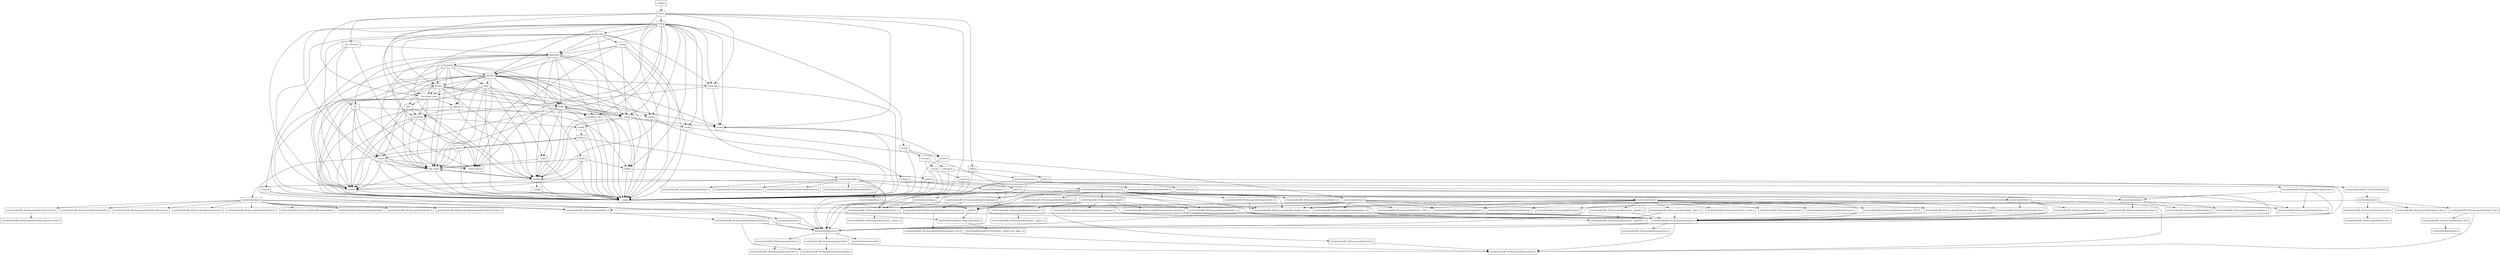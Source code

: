 digraph "dependencies" {
  header_0 [ shape="box", label="\<stdin\>" ];
  header_1 [ shape="box", label="bitset" ];
  header_100 [ shape="box", label="/usr/include/stdint.h" ];
  header_101 [ shape="box", label="/usr/include/x86_64-linux-gnu/bits/stdint-uintn.h" ];
  header_102 [ shape="box", label="memory" ];
  header_103 [ shape="box", label="typeinfo" ];
  header_104 [ shape="box", label="exception" ];
  header_105 [ shape="box", label="new" ];
  header_106 [ shape="box", label="iterator" ];
  header_107 [ shape="box", label="__functional_base" ];
  header_108 [ shape="box", label="tuple" ];
  header_109 [ shape="box", label="stdexcept" ];
  header_11 [ shape="box", label="__bit_reference" ];
  header_110 [ shape="box", label="cassert" ];
  header_111 [ shape="box", label="/usr/include/assert.h" ];
  header_112 [ shape="box", label="atomic" ];
  header_113 [ shape="box", label="functional" ];
  header_114 [ shape="box", label="climits" ];
  header_115 [ shape="box", label="limits.h" ];
  header_116 [ shape="box", label="/usr/local/lib/clang/10.0.0/include/limits.h" ];
  header_117 [ shape="box", label="/usr/include/limits.h" ];
  header_118 [ shape="box", label="/usr/include/x86_64-linux-gnu/bits/posix1_lim.h" ];
  header_119 [ shape="box", label="/usr/include/x86_64-linux-gnu/bits/local_lim.h" ];
  header_12 [ shape="box", label="bit" ];
  header_120 [ shape="box", label="/usr/include/linux/limits.h" ];
  header_121 [ shape="box", label="/usr/include/x86_64-linux-gnu/bits/posix2_lim.h" ];
  header_122 [ shape="box", label="/usr/include/x86_64-linux-gnu/bits/xopen_lim.h" ];
  header_123 [ shape="box", label="/usr/include/x86_64-linux-gnu/bits/uio_lim.h" ];
  header_124 [ shape="box", label="string" ];
  header_125 [ shape="box", label="string_view" ];
  header_126 [ shape="box", label="__string" ];
  header_127 [ shape="box", label="cwchar" ];
  header_128 [ shape="box", label="cwctype" ];
  header_129 [ shape="box", label="cctype" ];
  header_13 [ shape="box", label="limits" ];
  header_130 [ shape="box", label="ctype.h" ];
  header_131 [ shape="box", label="/usr/include/ctype.h" ];
  header_132 [ shape="box", label="wctype.h" ];
  header_133 [ shape="box", label="/usr/include/wctype.h" ];
  header_134 [ shape="box", label="/usr/include/x86_64-linux-gnu/bits/wctype-wchar.h" ];
  header_14 [ shape="box", label="type_traits" ];
  header_15 [ shape="box", label="cstddef" ];
  header_16 [ shape="box", label="version" ];
  header_17 [ shape="box", label="/usr/local/lib/clang/10.0.0/include/stddef.h" ];
  header_18 [ shape="box", label="/usr/local/lib/clang/10.0.0/include/__stddef_max_align_t.h" ];
  header_19 [ shape="box", label="__nullptr" ];
  header_2 [ shape="box", label="__config" ];
  header_20 [ shape="box", label="__undef_macros" ];
  header_21 [ shape="box", label="__debug" ];
  header_22 [ shape="box", label="iosfwd" ];
  header_23 [ shape="box", label="wchar.h" ];
  header_24 [ shape="box", label="/usr/include/wchar.h" ];
  header_25 [ shape="box", label="/usr/include/x86_64-linux-gnu/bits/libc-header-start.h" ];
  header_26 [ shape="box", label="/usr/include/x86_64-linux-gnu/bits/floatn.h" ];
  header_27 [ shape="box", label="/usr/include/x86_64-linux-gnu/bits/floatn-common.h" ];
  header_28 [ shape="box", label="stddef.h" ];
  header_29 [ shape="box", label="/usr/local/lib/clang/10.0.0/include/stdarg.h" ];
  header_3 [ shape="box", label="/usr/include/features.h" ];
  header_30 [ shape="box", label="/usr/include/x86_64-linux-gnu/bits/wchar.h" ];
  header_31 [ shape="box", label="/usr/include/x86_64-linux-gnu/bits/types/wint_t.h" ];
  header_32 [ shape="box", label="/usr/include/x86_64-linux-gnu/bits/types/mbstate_t.h" ];
  header_33 [ shape="box", label="/usr/include/x86_64-linux-gnu/bits/types/__mbstate_t.h" ];
  header_34 [ shape="box", label="/usr/include/x86_64-linux-gnu/bits/types/__FILE.h" ];
  header_35 [ shape="box", label="/usr/include/x86_64-linux-gnu/bits/types/FILE.h" ];
  header_36 [ shape="box", label="/usr/include/x86_64-linux-gnu/bits/types/locale_t.h" ];
  header_37 [ shape="box", label="/usr/include/x86_64-linux-gnu/bits/types/__locale_t.h" ];
  header_38 [ shape="box", label="cstdlib" ];
  header_39 [ shape="box", label="stdlib.h" ];
  header_4 [ shape="box", label="/usr/include/stdc-predef.h" ];
  header_40 [ shape="box", label="/usr/include/stdlib.h" ];
  header_41 [ shape="box", label="/usr/include/x86_64-linux-gnu/bits/waitflags.h" ];
  header_42 [ shape="box", label="/usr/include/x86_64-linux-gnu/bits/waitstatus.h" ];
  header_43 [ shape="box", label="/usr/include/x86_64-linux-gnu/sys/types.h" ];
  header_44 [ shape="box", label="/usr/include/x86_64-linux-gnu/bits/types.h" ];
  header_45 [ shape="box", label="/usr/include/x86_64-linux-gnu/bits/typesizes.h" ];
  header_46 [ shape="box", label="/usr/include/x86_64-linux-gnu/bits/types/clock_t.h" ];
  header_47 [ shape="box", label="/usr/include/x86_64-linux-gnu/bits/types/clockid_t.h" ];
  header_48 [ shape="box", label="/usr/include/x86_64-linux-gnu/bits/types/time_t.h" ];
  header_49 [ shape="box", label="/usr/include/x86_64-linux-gnu/bits/types/timer_t.h" ];
  header_5 [ shape="box", label="/usr/include/x86_64-linux-gnu/sys/cdefs.h" ];
  header_50 [ shape="box", label="/usr/include/x86_64-linux-gnu/bits/stdint-intn.h" ];
  header_51 [ shape="box", label="/usr/include/endian.h" ];
  header_52 [ shape="box", label="/usr/include/x86_64-linux-gnu/bits/endian.h" ];
  header_53 [ shape="box", label="/usr/include/x86_64-linux-gnu/bits/byteswap.h" ];
  header_54 [ shape="box", label="/usr/include/x86_64-linux-gnu/bits/uintn-identity.h" ];
  header_55 [ shape="box", label="/usr/include/x86_64-linux-gnu/sys/select.h" ];
  header_56 [ shape="box", label="/usr/include/x86_64-linux-gnu/bits/select.h" ];
  header_57 [ shape="box", label="/usr/include/x86_64-linux-gnu/bits/types/sigset_t.h" ];
  header_58 [ shape="box", label="/usr/include/x86_64-linux-gnu/bits/types/__sigset_t.h" ];
  header_59 [ shape="box", label="/usr/include/x86_64-linux-gnu/bits/types/struct_timeval.h" ];
  header_6 [ shape="box", label="/usr/include/x86_64-linux-gnu/bits/wordsize.h" ];
  header_60 [ shape="box", label="/usr/include/x86_64-linux-gnu/bits/types/struct_timespec.h" ];
  header_61 [ shape="box", label="/usr/include/x86_64-linux-gnu/bits/pthreadtypes.h" ];
  header_62 [ shape="box", label="/usr/include/x86_64-linux-gnu/bits/thread-shared-types.h" ];
  header_63 [ shape="box", label="/usr/include/x86_64-linux-gnu/bits/pthreadtypes-arch.h" ];
  header_64 [ shape="box", label="/usr/include/alloca.h" ];
  header_65 [ shape="box", label="/usr/include/x86_64-linux-gnu/bits/stdlib-bsearch.h" ];
  header_66 [ shape="box", label="/usr/include/x86_64-linux-gnu/bits/stdlib-float.h" ];
  header_67 [ shape="box", label="math.h" ];
  header_68 [ shape="box", label="/usr/include/math.h" ];
  header_69 [ shape="box", label="/usr/include/x86_64-linux-gnu/bits/math-vector.h" ];
  header_7 [ shape="box", label="/usr/include/x86_64-linux-gnu/bits/long-double.h" ];
  header_70 [ shape="box", label="/usr/include/x86_64-linux-gnu/bits/libm-simd-decl-stubs.h" ];
  header_71 [ shape="box", label="/usr/include/x86_64-linux-gnu/bits/flt-eval-method.h" ];
  header_72 [ shape="box", label="/usr/include/x86_64-linux-gnu/bits/fp-logb.h" ];
  header_73 [ shape="box", label="/usr/include/x86_64-linux-gnu/bits/fp-fast.h" ];
  header_74 [ shape="box", label="/usr/include/x86_64-linux-gnu/bits/mathcalls-helper-functions.h" ];
  header_75 [ shape="box", label="/usr/include/x86_64-linux-gnu/bits/mathcalls.h" ];
  header_76 [ shape="box", label="/usr/include/x86_64-linux-gnu/bits/mathcalls-narrow.h" ];
  header_77 [ shape="box", label="/usr/include/x86_64-linux-gnu/bits/iscanonical.h" ];
  header_78 [ shape="box", label="/usr/include/x86_64-linux-gnu/bits/mathinline.h" ];
  header_79 [ shape="box", label="cstdio" ];
  header_8 [ shape="box", label="/usr/include/x86_64-linux-gnu/gnu/stubs.h" ];
  header_80 [ shape="box", label="stdio.h" ];
  header_81 [ shape="box", label="/usr/include/stdio.h" ];
  header_82 [ shape="box", label="/usr/include/x86_64-linux-gnu/bits/types/__fpos_t.h" ];
  header_83 [ shape="box", label="/usr/include/x86_64-linux-gnu/bits/types/__fpos64_t.h" ];
  header_84 [ shape="box", label="/usr/include/x86_64-linux-gnu/bits/types/struct_FILE.h" ];
  header_85 [ shape="box", label="/usr/include/x86_64-linux-gnu/bits/types/cookie_io_functions_t.h" ];
  header_86 [ shape="box", label="/usr/include/x86_64-linux-gnu/bits/stdio_lim.h" ];
  header_87 [ shape="box", label="/usr/include/x86_64-linux-gnu/bits/sys_errlist.h" ];
  header_88 [ shape="box", label="/usr/include/x86_64-linux-gnu/bits/stdio.h" ];
  header_89 [ shape="box", label="algorithm" ];
  header_9 [ shape="box", label="/usr/include/x86_64-linux-gnu/gnu/stubs-64.h" ];
  header_90 [ shape="box", label="initializer_list" ];
  header_91 [ shape="box", label="cstring" ];
  header_92 [ shape="box", label="string.h" ];
  header_93 [ shape="box", label="/usr/include/string.h" ];
  header_94 [ shape="box", label="/usr/include/strings.h" ];
  header_95 [ shape="box", label="utility" ];
  header_96 [ shape="box", label="__tuple" ];
  header_97 [ shape="box", label="cstdint" ];
  header_98 [ shape="box", label="stdint.h" ];
  header_99 [ shape="box", label="/usr/local/lib/clang/10.0.0/include/stdint.h" ];
  header_118 -> header_6;
  header_118 -> header_119;
  header_119 -> header_120;
  header_61 -> header_62;
  header_60 -> header_44;
  header_63 -> header_6;
  header_62 -> header_63;
  header_64 -> header_3;
  header_64 -> header_28;
  header_67 -> header_14;
  header_67 -> header_68;
  header_67 -> header_13;
  header_67 -> header_2;
  header_67 -> header_39;
  header_69 -> header_70;
  header_68 -> header_44;
  header_68 -> header_25;
  header_68 -> header_26;
  header_68 -> header_72;
  header_68 -> header_73;
  header_68 -> header_71;
  header_68 -> header_76;
  header_68 -> header_77;
  header_68 -> header_74;
  header_68 -> header_75;
  header_68 -> header_69;
  header_68 -> header_78;
  header_114 -> header_115;
  header_114 -> header_2;
  header_115 -> header_116;
  header_115 -> header_2;
  header_116 -> header_117;
  header_117 -> header_25;
  header_117 -> header_121;
  header_117 -> header_118;
  header_117 -> header_122;
  header_79 -> header_80;
  header_79 -> header_2;
  header_112 -> header_14;
  header_112 -> header_15;
  header_112 -> header_16;
  header_112 -> header_97;
  header_112 -> header_2;
  header_113 -> header_14;
  header_113 -> header_16;
  header_113 -> header_2;
  header_113 -> header_108;
  header_113 -> header_95;
  header_113 -> header_104;
  header_113 -> header_107;
  header_113 -> header_103;
  header_113 -> header_102;
  header_110 -> header_2;
  header_110 -> header_111;
  header_111 -> header_3;
  header_47 -> header_44;
  header_46 -> header_44;
  header_44 -> header_6;
  header_44 -> header_45;
  header_44 -> header_3;
  header_43 -> header_61;
  header_43 -> header_28;
  header_43 -> header_50;
  header_43 -> header_51;
  header_43 -> header_55;
  header_43 -> header_47;
  header_43 -> header_46;
  header_43 -> header_44;
  header_43 -> header_3;
  header_43 -> header_49;
  header_43 -> header_48;
  header_40 -> header_28;
  header_40 -> header_25;
  header_40 -> header_26;
  header_40 -> header_36;
  header_40 -> header_43;
  header_40 -> header_42;
  header_40 -> header_41;
  header_40 -> header_66;
  header_40 -> header_65;
  header_40 -> header_64;
  header_105 -> header_14;
  header_105 -> header_104;
  header_105 -> header_16;
  header_105 -> header_2;
  header_105 -> header_15;
  header_104 -> header_14;
  header_104 -> header_15;
  header_104 -> header_16;
  header_104 -> header_2;
  header_104 -> header_38;
  header_107 -> header_14;
  header_107 -> header_2;
  header_107 -> header_95;
  header_107 -> header_105;
  header_107 -> header_104;
  header_107 -> header_103;
  header_106 -> header_14;
  header_106 -> header_15;
  header_106 -> header_16;
  header_106 -> header_21;
  header_106 -> header_22;
  header_106 -> header_2;
  header_106 -> header_107;
  header_106 -> header_90;
  header_101 -> header_44;
  header_100 -> header_25;
  header_100 -> header_30;
  header_100 -> header_6;
  header_100 -> header_50;
  header_100 -> header_44;
  header_100 -> header_101;
  header_49 -> header_44;
  header_48 -> header_44;
  header_5 -> header_6;
  header_5 -> header_7;
  header_2 -> header_3;
  header_3 -> header_4;
  header_3 -> header_5;
  header_3 -> header_8;
  header_0 -> header_1;
  header_1 -> header_15;
  header_1 -> header_11;
  header_1 -> header_20;
  header_1 -> header_22;
  header_1 -> header_124;
  header_1 -> header_109;
  header_1 -> header_2;
  header_1 -> header_114;
  header_1 -> header_107;
  header_8 -> header_9;
  header_59 -> header_44;
  header_50 -> header_44;
  header_51 -> header_52;
  header_51 -> header_53;
  header_51 -> header_54;
  header_51 -> header_3;
  header_53 -> header_44;
  header_53 -> header_3;
  header_54 -> header_44;
  header_55 -> header_59;
  header_55 -> header_56;
  header_55 -> header_57;
  header_55 -> header_60;
  header_55 -> header_44;
  header_55 -> header_3;
  header_55 -> header_48;
  header_56 -> header_6;
  header_57 -> header_58;
  header_130 -> header_131;
  header_130 -> header_2;
  header_131 -> header_36;
  header_131 -> header_51;
  header_131 -> header_44;
  header_131 -> header_3;
  header_132 -> header_133;
  header_132 -> header_2;
  header_133 -> header_36;
  header_133 -> header_44;
  header_133 -> header_134;
  header_133 -> header_3;
  header_133 -> header_31;
  header_134 -> header_51;
  header_134 -> header_44;
  header_134 -> header_31;
  header_28 -> header_17;
  header_25 -> header_3;
  header_24 -> header_35;
  header_24 -> header_29;
  header_24 -> header_28;
  header_24 -> header_25;
  header_24 -> header_34;
  header_24 -> header_26;
  header_24 -> header_32;
  header_24 -> header_30;
  header_24 -> header_31;
  header_24 -> header_36;
  header_27 -> header_7;
  header_27 -> header_3;
  header_26 -> header_27;
  header_26 -> header_3;
  header_21 -> header_15;
  header_21 -> header_79;
  header_21 -> header_2;
  header_21 -> header_38;
  header_21 -> header_22;
  header_23 -> header_24;
  header_23 -> header_2;
  header_22 -> header_2;
  header_22 -> header_23;
  header_127 -> header_2;
  header_127 -> header_23;
  header_127 -> header_128;
  header_126 -> header_21;
  header_126 -> header_20;
  header_126 -> header_89;
  header_126 -> header_2;
  header_126 -> header_79;
  header_126 -> header_102;
  header_125 -> header_16;
  header_125 -> header_13;
  header_125 -> header_21;
  header_125 -> header_20;
  header_125 -> header_126;
  header_125 -> header_89;
  header_125 -> header_2;
  header_125 -> header_109;
  header_125 -> header_106;
  header_124 -> header_14;
  header_124 -> header_109;
  header_124 -> header_106;
  header_124 -> header_20;
  header_124 -> header_21;
  header_124 -> header_89;
  header_124 -> header_16;
  header_124 -> header_22;
  header_124 -> header_127;
  header_124 -> header_125;
  header_124 -> header_2;
  header_124 -> header_95;
  header_124 -> header_107;
  header_124 -> header_79;
  header_124 -> header_90;
  header_124 -> header_91;
  header_124 -> header_97;
  header_124 -> header_102;
  header_122 -> header_123;
  header_129 -> header_130;
  header_129 -> header_2;
  header_128 -> header_132;
  header_128 -> header_2;
  header_128 -> header_129;
  header_38 -> header_2;
  header_38 -> header_39;
  header_39 -> header_2;
  header_39 -> header_67;
  header_39 -> header_40;
  header_36 -> header_37;
  header_32 -> header_33;
  header_109 -> header_104;
  header_109 -> header_2;
  header_109 -> header_22;
  header_108 -> header_14;
  header_108 -> header_15;
  header_108 -> header_16;
  header_108 -> header_2;
  header_108 -> header_95;
  header_108 -> header_96;
  header_108 -> header_107;
  header_89 -> header_14;
  header_89 -> header_15;
  header_89 -> header_16;
  header_89 -> header_12;
  header_89 -> header_21;
  header_89 -> header_20;
  header_89 -> header_113;
  header_89 -> header_2;
  header_89 -> header_95;
  header_89 -> header_106;
  header_89 -> header_90;
  header_89 -> header_91;
  header_89 -> header_102;
  header_83 -> header_44;
  header_83 -> header_33;
  header_82 -> header_44;
  header_82 -> header_33;
  header_81 -> header_29;
  header_81 -> header_28;
  header_81 -> header_25;
  header_81 -> header_34;
  header_81 -> header_35;
  header_81 -> header_44;
  header_81 -> header_88;
  header_81 -> header_83;
  header_81 -> header_82;
  header_81 -> header_87;
  header_81 -> header_86;
  header_81 -> header_85;
  header_81 -> header_84;
  header_80 -> header_81;
  header_80 -> header_2;
  header_85 -> header_44;
  header_84 -> header_44;
  header_103 -> header_104;
  header_103 -> header_97;
  header_103 -> header_2;
  header_103 -> header_15;
  header_102 -> header_14;
  header_102 -> header_15;
  header_102 -> header_109;
  header_102 -> header_106;
  header_102 -> header_13;
  header_102 -> header_112;
  header_102 -> header_16;
  header_102 -> header_22;
  header_102 -> header_20;
  header_102 -> header_2;
  header_102 -> header_108;
  header_102 -> header_105;
  header_102 -> header_95;
  header_102 -> header_107;
  header_102 -> header_97;
  header_102 -> header_110;
  header_102 -> header_91;
  header_102 -> header_103;
  header_14 -> header_15;
  header_14 -> header_16;
  header_14 -> header_2;
  header_15 -> header_14;
  header_15 -> header_16;
  header_15 -> header_17;
  header_15 -> header_2;
  header_15 -> header_19;
  header_16 -> header_2;
  header_17 -> header_18;
  header_11 -> header_89;
  header_11 -> header_2;
  header_11 -> header_20;
  header_11 -> header_12;
  header_12 -> header_14;
  header_12 -> header_16;
  header_12 -> header_13;
  header_12 -> header_21;
  header_12 -> header_20;
  header_12 -> header_2;
  header_13 -> header_14;
  header_13 -> header_16;
  header_13 -> header_2;
  header_13 -> header_20;
  header_19 -> header_2;
  header_98 -> header_2;
  header_98 -> header_99;
  header_99 -> header_100;
  header_94 -> header_36;
  header_94 -> header_3;
  header_94 -> header_28;
  header_95 -> header_14;
  header_95 -> header_15;
  header_95 -> header_16;
  header_95 -> header_21;
  header_95 -> header_2;
  header_95 -> header_96;
  header_95 -> header_97;
  header_95 -> header_90;
  header_95 -> header_91;
  header_96 -> header_14;
  header_96 -> header_15;
  header_96 -> header_2;
  header_97 -> header_98;
  header_97 -> header_2;
  header_90 -> header_15;
  header_90 -> header_2;
  header_91 -> header_2;
  header_91 -> header_92;
  header_92 -> header_2;
  header_92 -> header_93;
  header_93 -> header_25;
  header_93 -> header_36;
  header_93 -> header_94;
  header_93 -> header_28;
}